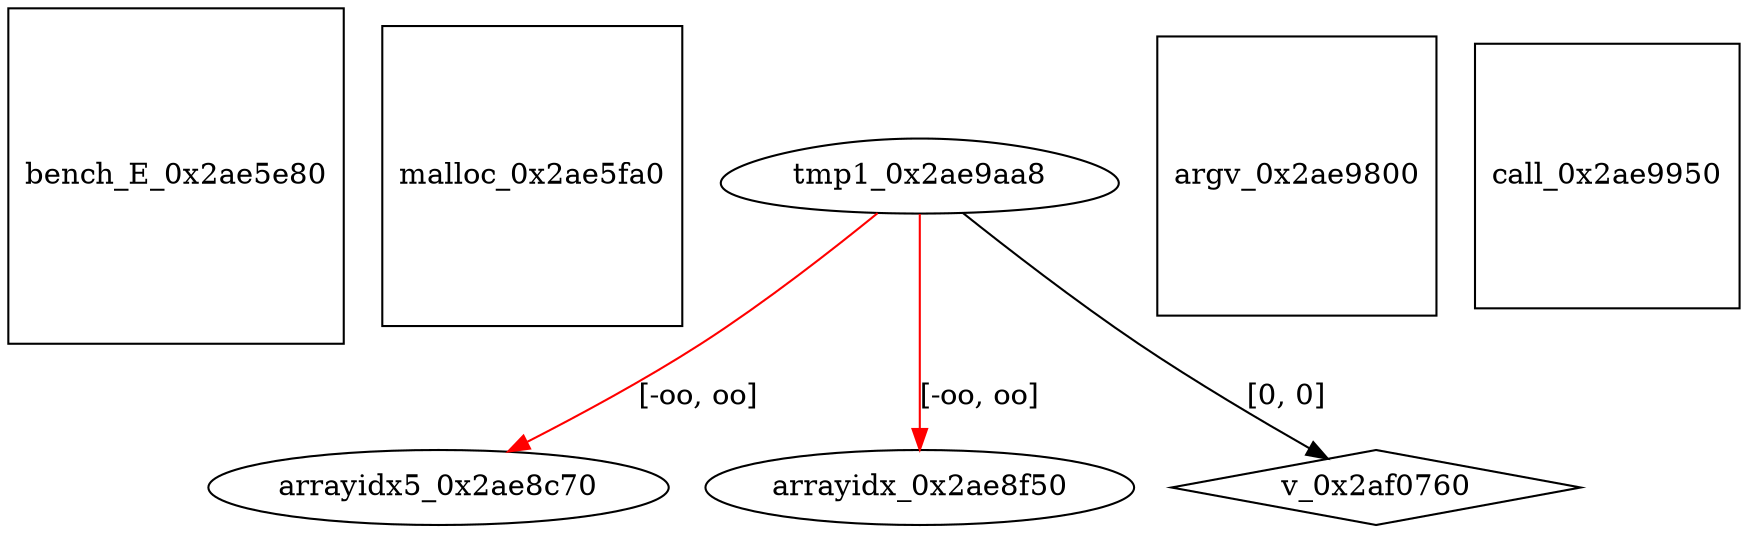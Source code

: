 digraph grafico {
"bench_E_0x2ae5e80" [shape=square];
"malloc_0x2ae5fa0" [shape=square];
"arrayidx5_0x2ae8c70" [shape=ellipse];
"tmp1_0x2ae9aa8" -> "arrayidx5_0x2ae8c70" [label="[-oo, oo]",color=red];
"arrayidx_0x2ae8f50" [shape=ellipse];
"tmp1_0x2ae9aa8" -> "arrayidx_0x2ae8f50" [label="[-oo, oo]",color=red];
"argv_0x2ae9800" [shape=square];
"call_0x2ae9950" [shape=square];
"tmp1_0x2ae9aa8" [shape=egg];
"v_0x2af0760" [shape=diamond];
"tmp1_0x2ae9aa8" -> "v_0x2af0760" [label="[0, 0]"];
}